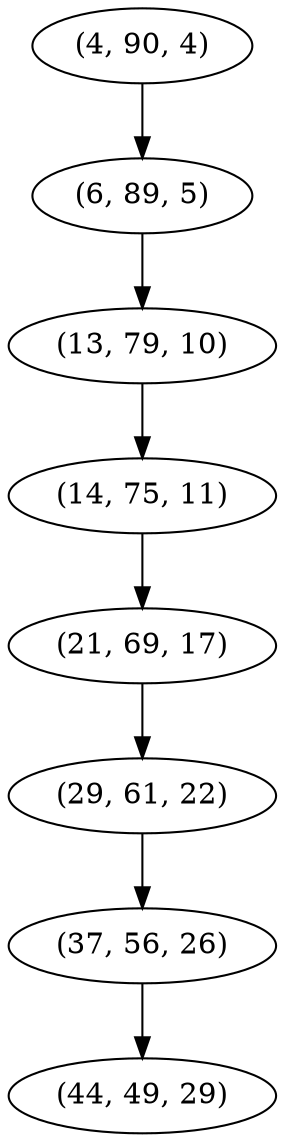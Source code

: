 digraph tree {
    "(4, 90, 4)";
    "(6, 89, 5)";
    "(13, 79, 10)";
    "(14, 75, 11)";
    "(21, 69, 17)";
    "(29, 61, 22)";
    "(37, 56, 26)";
    "(44, 49, 29)";
    "(4, 90, 4)" -> "(6, 89, 5)";
    "(6, 89, 5)" -> "(13, 79, 10)";
    "(13, 79, 10)" -> "(14, 75, 11)";
    "(14, 75, 11)" -> "(21, 69, 17)";
    "(21, 69, 17)" -> "(29, 61, 22)";
    "(29, 61, 22)" -> "(37, 56, 26)";
    "(37, 56, 26)" -> "(44, 49, 29)";
}
